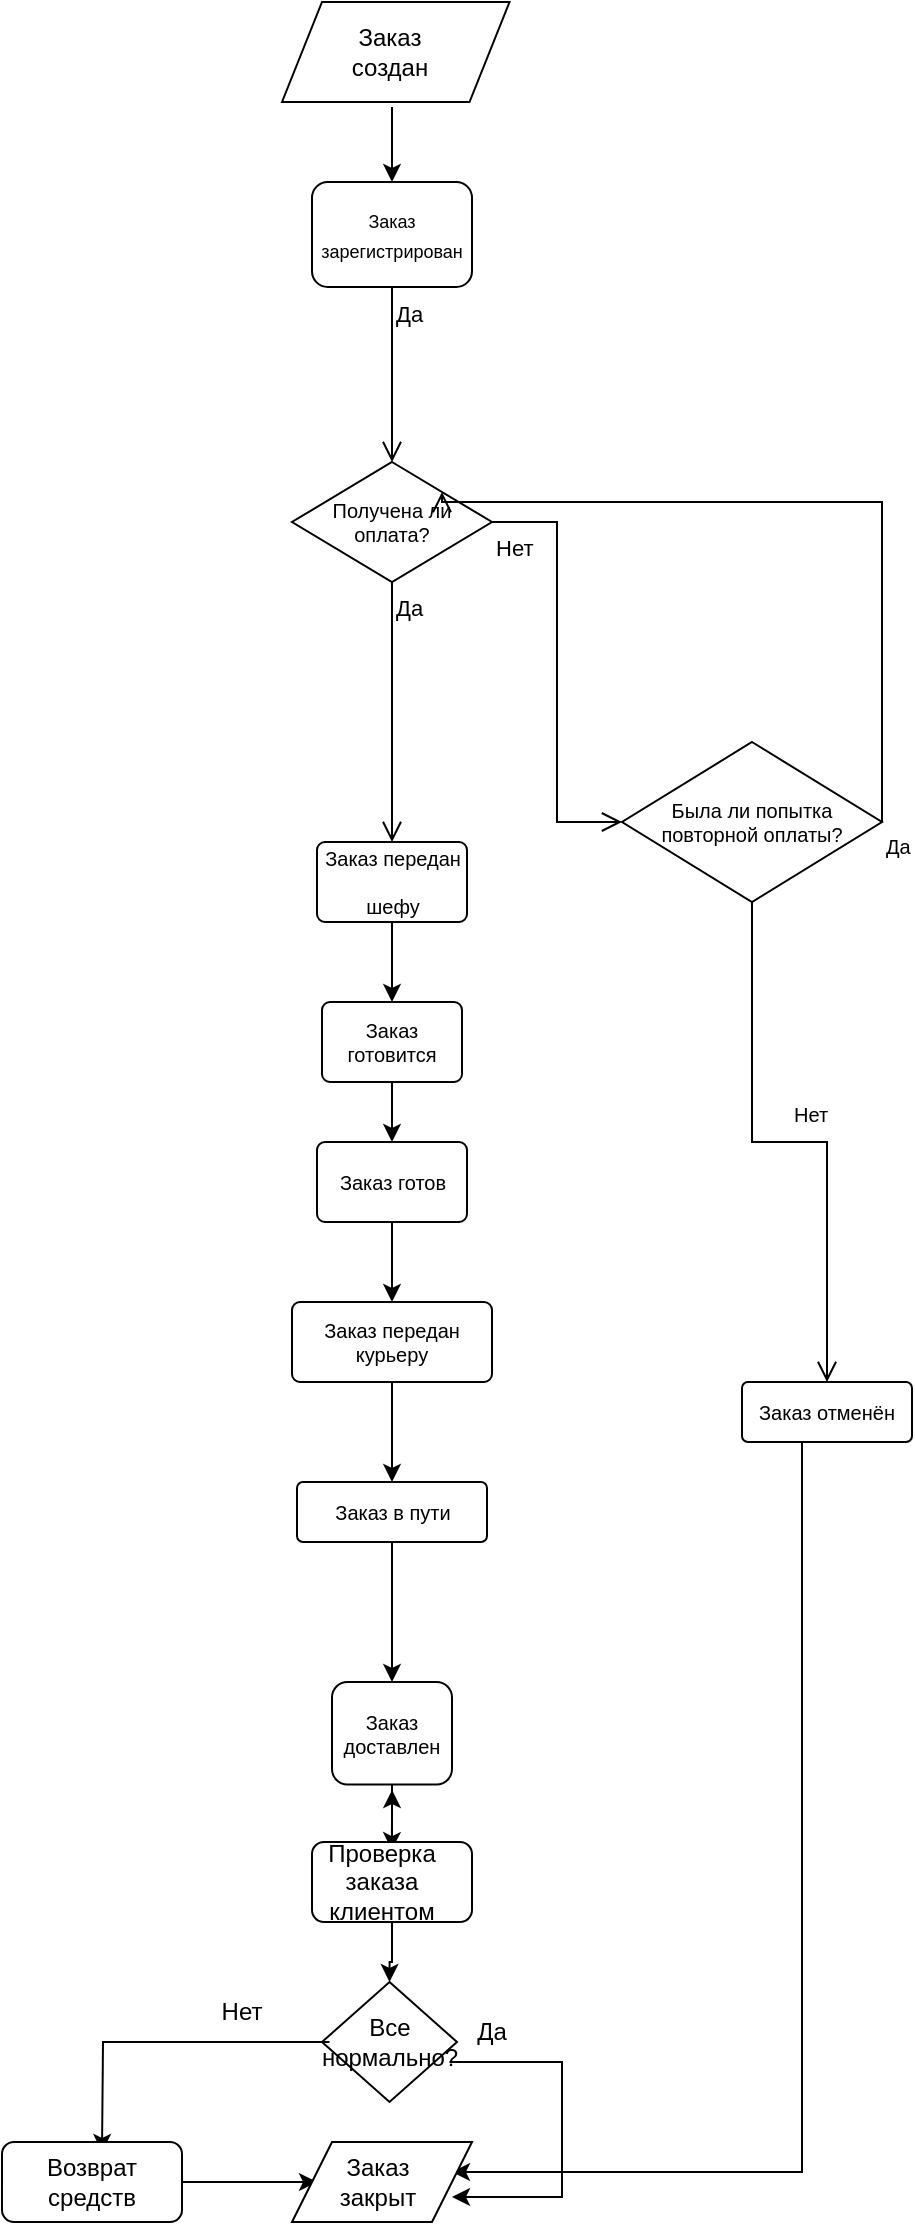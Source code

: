 <mxfile version="20.5.1" type="device"><diagram id="kgpKYQtTHZ0yAKxKKP6v" name="Page-1"><mxGraphModel dx="1395" dy="935" grid="1" gridSize="10" guides="1" tooltips="1" connect="1" arrows="1" fold="1" page="1" pageScale="1" pageWidth="850" pageHeight="1100" math="0" shadow="0"><root><mxCell id="0"/><mxCell id="1" parent="0"/><mxCell id="fga_PN9bk36bQZwUOVNb-10" style="edgeStyle=orthogonalEdgeStyle;rounded=0;orthogonalLoop=1;jettySize=auto;html=1;exitX=0.5;exitY=1;exitDx=0;exitDy=0;entryX=0.5;entryY=0;entryDx=0;entryDy=0;fontSize=7;" parent="1" target="fga_PN9bk36bQZwUOVNb-6" edge="1"><mxGeometry relative="1" as="geometry"><mxPoint x="345" y="122.5" as="sourcePoint"/></mxGeometry></mxCell><mxCell id="fga_PN9bk36bQZwUOVNb-6" value="&lt;font style=&quot;font-size: 9px;&quot;&gt;Заказ зарегистрирован&lt;/font&gt;" style="rounded=1;whiteSpace=wrap;html=1;" parent="1" vertex="1"><mxGeometry x="305" y="160" width="80" height="52.5" as="geometry"/></mxCell><mxCell id="RvhjerwQU_H2CfmpHlpg-17" style="edgeStyle=orthogonalEdgeStyle;rounded=0;orthogonalLoop=1;jettySize=auto;html=1;" edge="1" parent="1" source="fga_PN9bk36bQZwUOVNb-15"><mxGeometry relative="1" as="geometry"><mxPoint x="345.029" y="964" as="targetPoint"/></mxGeometry></mxCell><mxCell id="RvhjerwQU_H2CfmpHlpg-18" style="edgeStyle=orthogonalEdgeStyle;rounded=0;orthogonalLoop=1;jettySize=auto;html=1;entryX=0.581;entryY=-0.033;entryDx=0;entryDy=0;entryPerimeter=0;" edge="1" parent="1" source="fga_PN9bk36bQZwUOVNb-15" target="RvhjerwQU_H2CfmpHlpg-13"><mxGeometry relative="1" as="geometry"/></mxCell><mxCell id="fga_PN9bk36bQZwUOVNb-15" value="Заказ доставлен" style="rounded=1;whiteSpace=wrap;html=1;fontSize=10;" parent="1" vertex="1"><mxGeometry x="315" y="910" width="60" height="51.25" as="geometry"/></mxCell><mxCell id="QMnlAmTGcSkl_z3Z5-F5-1" value="Получена ли оплата?" style="rhombus;whiteSpace=wrap;html=1;fontSize=10;" parent="1" vertex="1"><mxGeometry x="295" y="300" width="100" height="60" as="geometry"/></mxCell><mxCell id="QMnlAmTGcSkl_z3Z5-F5-3" value="Нет" style="edgeStyle=orthogonalEdgeStyle;html=1;align=left;verticalAlign=top;endArrow=open;endSize=8;rounded=0;entryX=0;entryY=0.5;entryDx=0;entryDy=0;" parent="1" source="QMnlAmTGcSkl_z3Z5-F5-1" target="QMnlAmTGcSkl_z3Z5-F5-15" edge="1"><mxGeometry x="-1" relative="1" as="geometry"><mxPoint x="450" y="270" as="targetPoint"/></mxGeometry></mxCell><mxCell id="QMnlAmTGcSkl_z3Z5-F5-9" style="edgeStyle=orthogonalEdgeStyle;rounded=0;orthogonalLoop=1;jettySize=auto;html=1;entryX=0.5;entryY=0;entryDx=0;entryDy=0;fontSize=10;endArrow=classic;endFill=1;" parent="1" source="QMnlAmTGcSkl_z3Z5-F5-5" target="QMnlAmTGcSkl_z3Z5-F5-6" edge="1"><mxGeometry relative="1" as="geometry"/></mxCell><mxCell id="QMnlAmTGcSkl_z3Z5-F5-5" value="Заказ передан &amp;nbsp;&lt;br&gt;шефу" style="rounded=1;arcSize=10;whiteSpace=wrap;html=1;align=center;fontSize=10;" parent="1" vertex="1"><mxGeometry x="307.5" y="490" width="75" height="40" as="geometry"/></mxCell><mxCell id="QMnlAmTGcSkl_z3Z5-F5-11" style="edgeStyle=orthogonalEdgeStyle;rounded=0;orthogonalLoop=1;jettySize=auto;html=1;entryX=0.5;entryY=0;entryDx=0;entryDy=0;fontSize=10;endArrow=classic;endFill=1;" parent="1" source="QMnlAmTGcSkl_z3Z5-F5-6" target="QMnlAmTGcSkl_z3Z5-F5-10" edge="1"><mxGeometry relative="1" as="geometry"/></mxCell><mxCell id="QMnlAmTGcSkl_z3Z5-F5-6" value="Заказ готовится" style="rounded=1;arcSize=10;whiteSpace=wrap;html=1;align=center;fontSize=10;" parent="1" vertex="1"><mxGeometry x="310" y="570" width="70" height="40" as="geometry"/></mxCell><mxCell id="QMnlAmTGcSkl_z3Z5-F5-8" value="Да" style="edgeStyle=orthogonalEdgeStyle;html=1;align=left;verticalAlign=top;endArrow=open;endSize=8;rounded=0;exitX=0.5;exitY=1;exitDx=0;exitDy=0;entryX=0.5;entryY=0;entryDx=0;entryDy=0;" parent="1" source="QMnlAmTGcSkl_z3Z5-F5-1" target="QMnlAmTGcSkl_z3Z5-F5-5" edge="1"><mxGeometry x="-1" relative="1" as="geometry"><mxPoint x="425" y="330" as="targetPoint"/><mxPoint x="380" y="310" as="sourcePoint"/></mxGeometry></mxCell><mxCell id="QMnlAmTGcSkl_z3Z5-F5-13" style="edgeStyle=orthogonalEdgeStyle;rounded=0;orthogonalLoop=1;jettySize=auto;html=1;entryX=0.5;entryY=0;entryDx=0;entryDy=0;fontSize=10;endArrow=classic;endFill=1;" parent="1" source="QMnlAmTGcSkl_z3Z5-F5-10" target="QMnlAmTGcSkl_z3Z5-F5-12" edge="1"><mxGeometry relative="1" as="geometry"/></mxCell><mxCell id="QMnlAmTGcSkl_z3Z5-F5-10" value="Заказ готов" style="rounded=1;arcSize=10;whiteSpace=wrap;html=1;align=center;fontSize=10;" parent="1" vertex="1"><mxGeometry x="307.5" y="640" width="75" height="40" as="geometry"/></mxCell><mxCell id="QMnlAmTGcSkl_z3Z5-F5-21" style="edgeStyle=orthogonalEdgeStyle;rounded=0;orthogonalLoop=1;jettySize=auto;html=1;entryX=0.5;entryY=0;entryDx=0;entryDy=0;fontSize=10;endArrow=classic;endFill=1;" parent="1" source="QMnlAmTGcSkl_z3Z5-F5-12" target="QMnlAmTGcSkl_z3Z5-F5-20" edge="1"><mxGeometry relative="1" as="geometry"/></mxCell><mxCell id="QMnlAmTGcSkl_z3Z5-F5-12" value="Заказ передан курьеру" style="rounded=1;arcSize=10;whiteSpace=wrap;html=1;align=center;fontSize=10;" parent="1" vertex="1"><mxGeometry x="295" y="720" width="100" height="40" as="geometry"/></mxCell><mxCell id="QMnlAmTGcSkl_z3Z5-F5-15" value="Была ли попытка повторной оплаты?" style="rhombus;whiteSpace=wrap;html=1;fontSize=10;" parent="1" vertex="1"><mxGeometry x="460" y="440" width="130" height="80" as="geometry"/></mxCell><mxCell id="QMnlAmTGcSkl_z3Z5-F5-16" value="Нет" style="edgeStyle=orthogonalEdgeStyle;html=1;align=left;verticalAlign=bottom;endArrow=open;endSize=8;rounded=0;fontSize=10;exitX=0.5;exitY=1;exitDx=0;exitDy=0;entryX=0.5;entryY=0;entryDx=0;entryDy=0;" parent="1" source="QMnlAmTGcSkl_z3Z5-F5-15" target="QMnlAmTGcSkl_z3Z5-F5-18" edge="1"><mxGeometry y="5" relative="1" as="geometry"><mxPoint x="515" y="350" as="targetPoint"/><mxPoint as="offset"/></mxGeometry></mxCell><mxCell id="QMnlAmTGcSkl_z3Z5-F5-17" value="Да" style="edgeStyle=orthogonalEdgeStyle;html=1;align=left;verticalAlign=top;endArrow=open;endSize=8;rounded=0;fontSize=10;exitX=1;exitY=0.5;exitDx=0;exitDy=0;entryX=1;entryY=0;entryDx=0;entryDy=0;" parent="1" source="QMnlAmTGcSkl_z3Z5-F5-15" target="QMnlAmTGcSkl_z3Z5-F5-1" edge="1"><mxGeometry x="-1" relative="1" as="geometry"><mxPoint x="500" y="350" as="targetPoint"/><Array as="points"><mxPoint x="590" y="320"/><mxPoint x="370" y="320"/></Array></mxGeometry></mxCell><mxCell id="RvhjerwQU_H2CfmpHlpg-1" style="edgeStyle=orthogonalEdgeStyle;rounded=0;orthogonalLoop=1;jettySize=auto;html=1;entryX=1;entryY=0.5;entryDx=0;entryDy=0;" edge="1" parent="1" source="QMnlAmTGcSkl_z3Z5-F5-18"><mxGeometry relative="1" as="geometry"><mxPoint x="375" y="1155" as="targetPoint"/><Array as="points"><mxPoint x="550" y="1155"/></Array></mxGeometry></mxCell><mxCell id="QMnlAmTGcSkl_z3Z5-F5-18" value="Заказ отменён" style="rounded=1;arcSize=10;whiteSpace=wrap;html=1;align=center;fontSize=10;" parent="1" vertex="1"><mxGeometry x="520" y="760" width="85" height="30" as="geometry"/></mxCell><mxCell id="QMnlAmTGcSkl_z3Z5-F5-22" style="edgeStyle=orthogonalEdgeStyle;rounded=0;orthogonalLoop=1;jettySize=auto;html=1;entryX=0.5;entryY=0;entryDx=0;entryDy=0;fontSize=10;endArrow=classic;endFill=1;" parent="1" source="QMnlAmTGcSkl_z3Z5-F5-20" target="fga_PN9bk36bQZwUOVNb-15" edge="1"><mxGeometry relative="1" as="geometry"/></mxCell><mxCell id="QMnlAmTGcSkl_z3Z5-F5-20" value="Заказ в пути" style="rounded=1;arcSize=10;whiteSpace=wrap;html=1;align=center;fontSize=10;" parent="1" vertex="1"><mxGeometry x="297.5" y="810" width="95" height="30" as="geometry"/></mxCell><mxCell id="Qo86A2hHkDEr5hnBoOoV-3" value="Да" style="edgeStyle=orthogonalEdgeStyle;html=1;align=left;verticalAlign=top;endArrow=open;endSize=8;rounded=0;entryX=0.5;entryY=0;entryDx=0;entryDy=0;exitX=0.5;exitY=1;exitDx=0;exitDy=0;" parent="1" source="fga_PN9bk36bQZwUOVNb-6" target="QMnlAmTGcSkl_z3Z5-F5-1" edge="1"><mxGeometry x="-1" relative="1" as="geometry"><mxPoint x="345" y="370" as="targetPoint"/><mxPoint x="345" y="310" as="sourcePoint"/></mxGeometry></mxCell><mxCell id="RvhjerwQU_H2CfmpHlpg-7" value="" style="rhombus;whiteSpace=wrap;html=1;" vertex="1" parent="1"><mxGeometry x="310" y="1060" width="67.5" height="60" as="geometry"/></mxCell><mxCell id="RvhjerwQU_H2CfmpHlpg-15" style="edgeStyle=orthogonalEdgeStyle;rounded=0;orthogonalLoop=1;jettySize=auto;html=1;entryX=0.5;entryY=0;entryDx=0;entryDy=0;" edge="1" parent="1" source="RvhjerwQU_H2CfmpHlpg-11" target="RvhjerwQU_H2CfmpHlpg-7"><mxGeometry relative="1" as="geometry"><mxPoint x="345.029" y="1040" as="targetPoint"/></mxGeometry></mxCell><mxCell id="RvhjerwQU_H2CfmpHlpg-11" value="" style="rounded=1;whiteSpace=wrap;html=1;" vertex="1" parent="1"><mxGeometry x="305" y="990" width="80" height="40" as="geometry"/></mxCell><mxCell id="RvhjerwQU_H2CfmpHlpg-12" value="" style="edgeStyle=orthogonalEdgeStyle;rounded=0;orthogonalLoop=1;jettySize=auto;html=1;entryX=0.5;entryY=0;entryDx=0;entryDy=0;endArrow=none;" edge="1" parent="1" source="fga_PN9bk36bQZwUOVNb-15" target="RvhjerwQU_H2CfmpHlpg-11"><mxGeometry relative="1" as="geometry"><mxPoint x="345" y="961.25" as="sourcePoint"/><mxPoint x="345" y="1130" as="targetPoint"/></mxGeometry></mxCell><mxCell id="RvhjerwQU_H2CfmpHlpg-13" value="Проверка заказа клиентом" style="text;html=1;strokeColor=none;fillColor=none;align=center;verticalAlign=middle;whiteSpace=wrap;rounded=0;" vertex="1" parent="1"><mxGeometry x="310" y="995" width="60" height="30" as="geometry"/></mxCell><mxCell id="RvhjerwQU_H2CfmpHlpg-21" style="edgeStyle=orthogonalEdgeStyle;rounded=0;orthogonalLoop=1;jettySize=auto;html=1;entryX=1;entryY=0.75;entryDx=0;entryDy=0;" edge="1" parent="1" source="RvhjerwQU_H2CfmpHlpg-19"><mxGeometry relative="1" as="geometry"><mxPoint x="375" y="1167.5" as="targetPoint"/><Array as="points"><mxPoint x="430" y="1100"/><mxPoint x="430" y="1167"/></Array></mxGeometry></mxCell><mxCell id="RvhjerwQU_H2CfmpHlpg-25" style="edgeStyle=orthogonalEdgeStyle;rounded=0;orthogonalLoop=1;jettySize=auto;html=1;" edge="1" parent="1" source="RvhjerwQU_H2CfmpHlpg-19"><mxGeometry relative="1" as="geometry"><mxPoint x="200" y="1145" as="targetPoint"/></mxGeometry></mxCell><mxCell id="RvhjerwQU_H2CfmpHlpg-19" value="Все нормально?" style="text;html=1;strokeColor=none;fillColor=none;align=center;verticalAlign=middle;whiteSpace=wrap;rounded=0;" vertex="1" parent="1"><mxGeometry x="313.75" y="1075" width="60" height="30" as="geometry"/></mxCell><mxCell id="RvhjerwQU_H2CfmpHlpg-22" value="Да" style="text;html=1;strokeColor=none;fillColor=none;align=center;verticalAlign=middle;whiteSpace=wrap;rounded=0;" vertex="1" parent="1"><mxGeometry x="365" y="1070" width="60" height="30" as="geometry"/></mxCell><mxCell id="RvhjerwQU_H2CfmpHlpg-31" style="edgeStyle=orthogonalEdgeStyle;rounded=0;orthogonalLoop=1;jettySize=auto;html=1;" edge="1" parent="1" source="RvhjerwQU_H2CfmpHlpg-26" target="RvhjerwQU_H2CfmpHlpg-28"><mxGeometry relative="1" as="geometry"/></mxCell><mxCell id="RvhjerwQU_H2CfmpHlpg-26" value="" style="rounded=1;whiteSpace=wrap;html=1;" vertex="1" parent="1"><mxGeometry x="150" y="1140" width="90" height="40" as="geometry"/></mxCell><mxCell id="RvhjerwQU_H2CfmpHlpg-27" value="" style="shape=parallelogram;perimeter=parallelogramPerimeter;whiteSpace=wrap;html=1;fixedSize=1;" vertex="1" parent="1"><mxGeometry x="295" y="1140" width="90" height="40" as="geometry"/></mxCell><mxCell id="RvhjerwQU_H2CfmpHlpg-28" value="Заказ закрыт" style="text;html=1;strokeColor=none;fillColor=none;align=center;verticalAlign=middle;whiteSpace=wrap;rounded=0;" vertex="1" parent="1"><mxGeometry x="307.5" y="1145" width="60" height="30" as="geometry"/></mxCell><mxCell id="RvhjerwQU_H2CfmpHlpg-29" value="Нет" style="text;html=1;strokeColor=none;fillColor=none;align=center;verticalAlign=middle;whiteSpace=wrap;rounded=0;" vertex="1" parent="1"><mxGeometry x="240" y="1060" width="60" height="30" as="geometry"/></mxCell><mxCell id="RvhjerwQU_H2CfmpHlpg-30" value="Возврат средств" style="text;html=1;strokeColor=none;fillColor=none;align=center;verticalAlign=middle;whiteSpace=wrap;rounded=0;" vertex="1" parent="1"><mxGeometry x="165" y="1145" width="60" height="30" as="geometry"/></mxCell><mxCell id="RvhjerwQU_H2CfmpHlpg-32" value="" style="shape=parallelogram;perimeter=parallelogramPerimeter;whiteSpace=wrap;html=1;fixedSize=1;" vertex="1" parent="1"><mxGeometry x="290" y="70" width="113.75" height="50" as="geometry"/></mxCell><mxCell id="RvhjerwQU_H2CfmpHlpg-33" value="Заказ создан" style="text;html=1;strokeColor=none;fillColor=none;align=center;verticalAlign=middle;whiteSpace=wrap;rounded=0;" vertex="1" parent="1"><mxGeometry x="313.75" y="80" width="60" height="30" as="geometry"/></mxCell></root></mxGraphModel></diagram></mxfile>